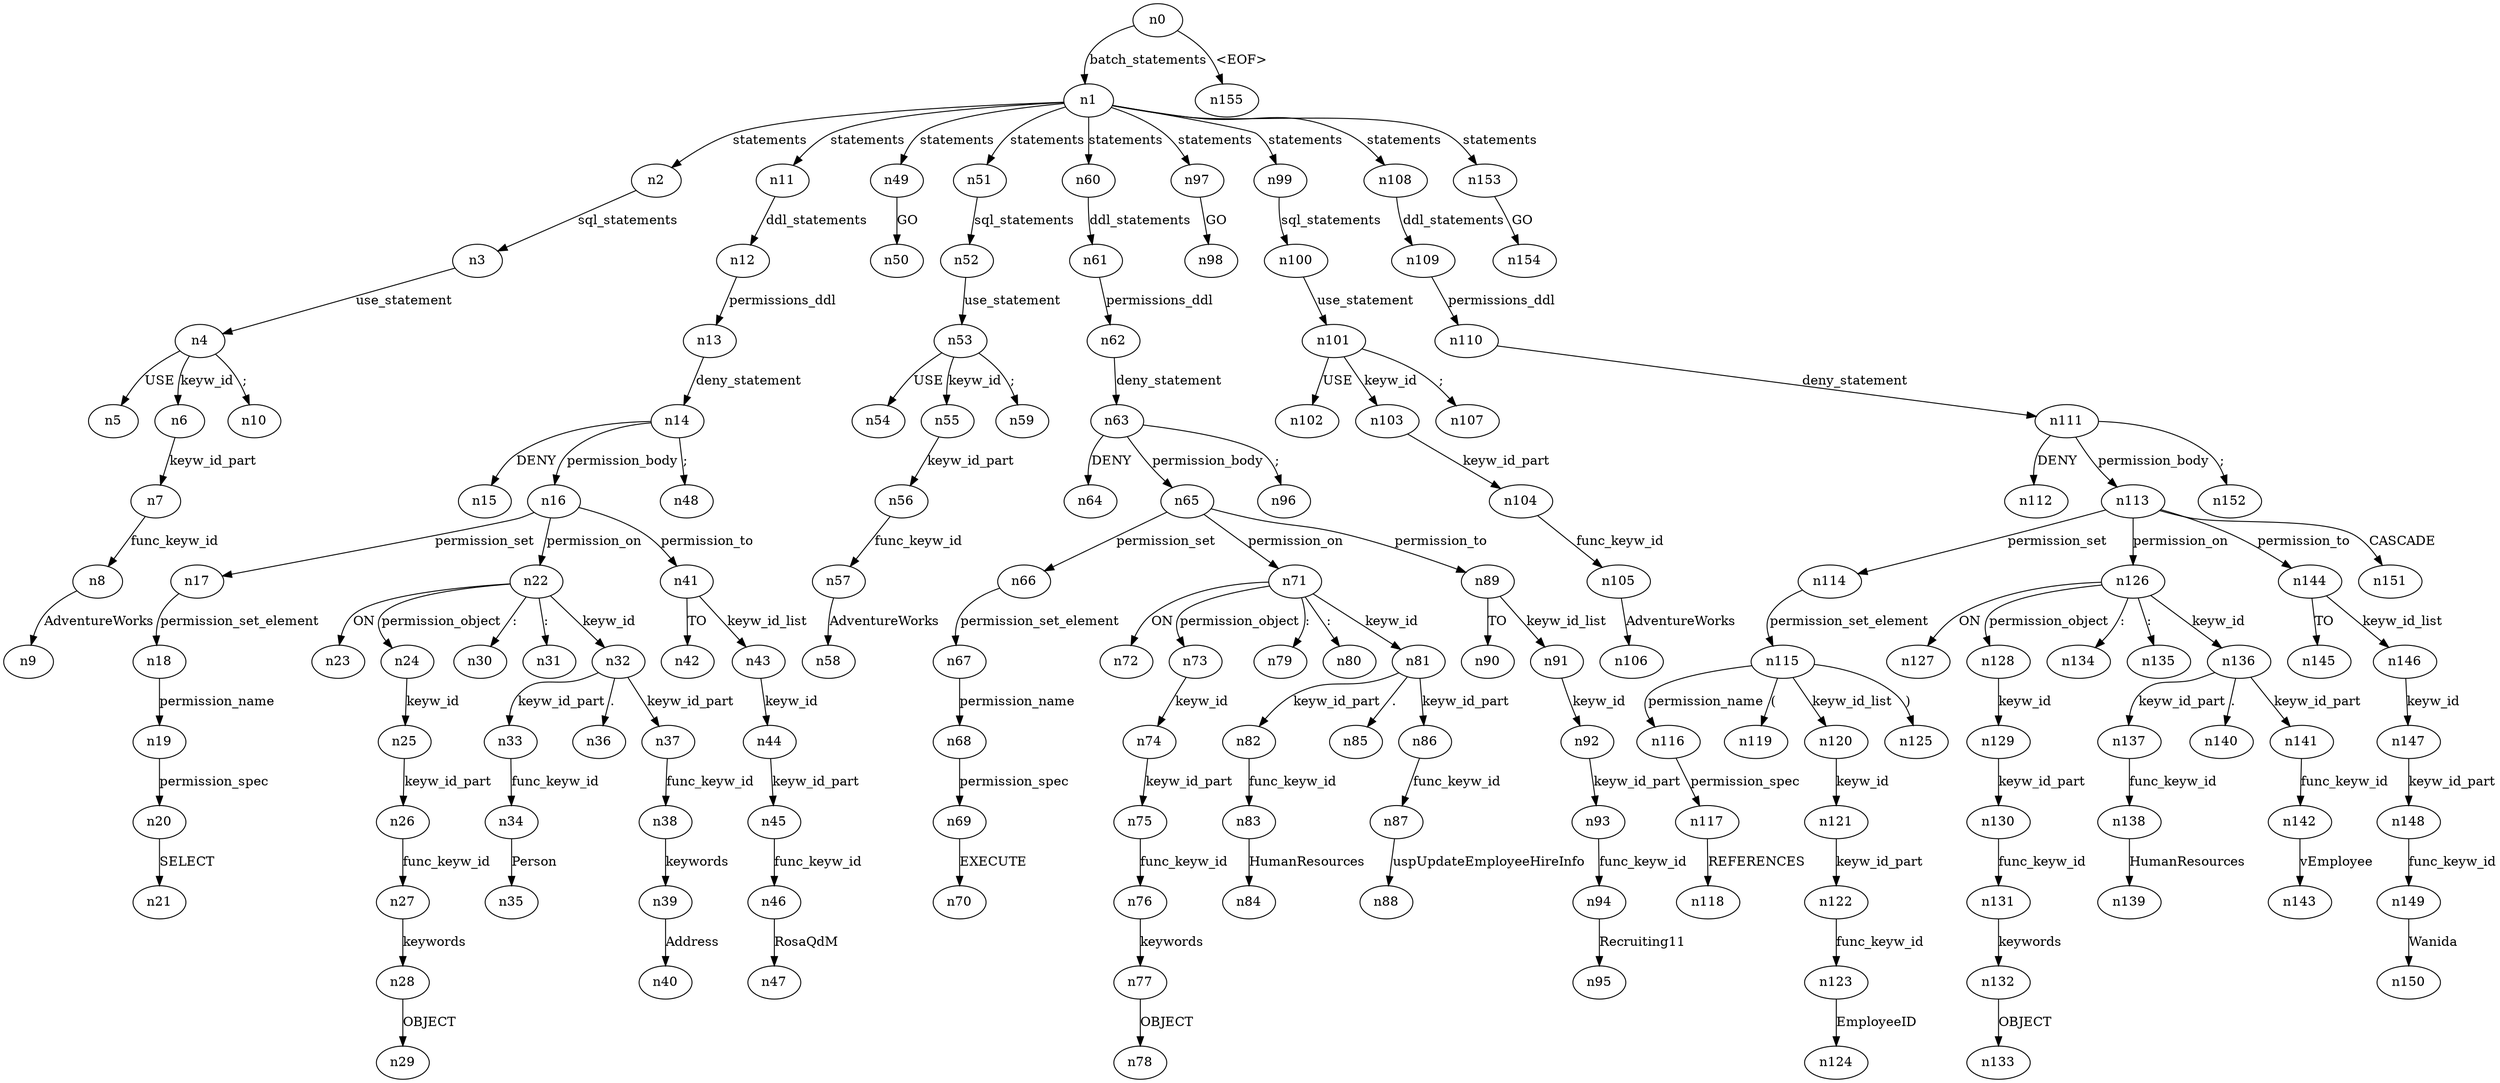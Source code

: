 digraph ParseTree {
  n0 -> n1 [label="batch_statements"];
  n1 -> n2 [label="statements"];
  n2 -> n3 [label="sql_statements"];
  n3 -> n4 [label="use_statement"];
  n4 -> n5 [label="USE"];
  n4 -> n6 [label="keyw_id"];
  n6 -> n7 [label="keyw_id_part"];
  n7 -> n8 [label="func_keyw_id"];
  n8 -> n9 [label="AdventureWorks"];
  n4 -> n10 [label=";"];
  n1 -> n11 [label="statements"];
  n11 -> n12 [label="ddl_statements"];
  n12 -> n13 [label="permissions_ddl"];
  n13 -> n14 [label="deny_statement"];
  n14 -> n15 [label="DENY"];
  n14 -> n16 [label="permission_body"];
  n16 -> n17 [label="permission_set"];
  n17 -> n18 [label="permission_set_element"];
  n18 -> n19 [label="permission_name"];
  n19 -> n20 [label="permission_spec"];
  n20 -> n21 [label="SELECT"];
  n16 -> n22 [label="permission_on"];
  n22 -> n23 [label="ON"];
  n22 -> n24 [label="permission_object"];
  n24 -> n25 [label="keyw_id"];
  n25 -> n26 [label="keyw_id_part"];
  n26 -> n27 [label="func_keyw_id"];
  n27 -> n28 [label="keywords"];
  n28 -> n29 [label="OBJECT"];
  n22 -> n30 [label=":"];
  n22 -> n31 [label=":"];
  n22 -> n32 [label="keyw_id"];
  n32 -> n33 [label="keyw_id_part"];
  n33 -> n34 [label="func_keyw_id"];
  n34 -> n35 [label="Person"];
  n32 -> n36 [label="."];
  n32 -> n37 [label="keyw_id_part"];
  n37 -> n38 [label="func_keyw_id"];
  n38 -> n39 [label="keywords"];
  n39 -> n40 [label="Address"];
  n16 -> n41 [label="permission_to"];
  n41 -> n42 [label="TO"];
  n41 -> n43 [label="keyw_id_list"];
  n43 -> n44 [label="keyw_id"];
  n44 -> n45 [label="keyw_id_part"];
  n45 -> n46 [label="func_keyw_id"];
  n46 -> n47 [label="RosaQdM"];
  n14 -> n48 [label=";"];
  n1 -> n49 [label="statements"];
  n49 -> n50 [label="GO"];
  n1 -> n51 [label="statements"];
  n51 -> n52 [label="sql_statements"];
  n52 -> n53 [label="use_statement"];
  n53 -> n54 [label="USE"];
  n53 -> n55 [label="keyw_id"];
  n55 -> n56 [label="keyw_id_part"];
  n56 -> n57 [label="func_keyw_id"];
  n57 -> n58 [label="AdventureWorks"];
  n53 -> n59 [label=";"];
  n1 -> n60 [label="statements"];
  n60 -> n61 [label="ddl_statements"];
  n61 -> n62 [label="permissions_ddl"];
  n62 -> n63 [label="deny_statement"];
  n63 -> n64 [label="DENY"];
  n63 -> n65 [label="permission_body"];
  n65 -> n66 [label="permission_set"];
  n66 -> n67 [label="permission_set_element"];
  n67 -> n68 [label="permission_name"];
  n68 -> n69 [label="permission_spec"];
  n69 -> n70 [label="EXECUTE"];
  n65 -> n71 [label="permission_on"];
  n71 -> n72 [label="ON"];
  n71 -> n73 [label="permission_object"];
  n73 -> n74 [label="keyw_id"];
  n74 -> n75 [label="keyw_id_part"];
  n75 -> n76 [label="func_keyw_id"];
  n76 -> n77 [label="keywords"];
  n77 -> n78 [label="OBJECT"];
  n71 -> n79 [label=":"];
  n71 -> n80 [label=":"];
  n71 -> n81 [label="keyw_id"];
  n81 -> n82 [label="keyw_id_part"];
  n82 -> n83 [label="func_keyw_id"];
  n83 -> n84 [label="HumanResources"];
  n81 -> n85 [label="."];
  n81 -> n86 [label="keyw_id_part"];
  n86 -> n87 [label="func_keyw_id"];
  n87 -> n88 [label="uspUpdateEmployeeHireInfo"];
  n65 -> n89 [label="permission_to"];
  n89 -> n90 [label="TO"];
  n89 -> n91 [label="keyw_id_list"];
  n91 -> n92 [label="keyw_id"];
  n92 -> n93 [label="keyw_id_part"];
  n93 -> n94 [label="func_keyw_id"];
  n94 -> n95 [label="Recruiting11"];
  n63 -> n96 [label=";"];
  n1 -> n97 [label="statements"];
  n97 -> n98 [label="GO"];
  n1 -> n99 [label="statements"];
  n99 -> n100 [label="sql_statements"];
  n100 -> n101 [label="use_statement"];
  n101 -> n102 [label="USE"];
  n101 -> n103 [label="keyw_id"];
  n103 -> n104 [label="keyw_id_part"];
  n104 -> n105 [label="func_keyw_id"];
  n105 -> n106 [label="AdventureWorks"];
  n101 -> n107 [label=";"];
  n1 -> n108 [label="statements"];
  n108 -> n109 [label="ddl_statements"];
  n109 -> n110 [label="permissions_ddl"];
  n110 -> n111 [label="deny_statement"];
  n111 -> n112 [label="DENY"];
  n111 -> n113 [label="permission_body"];
  n113 -> n114 [label="permission_set"];
  n114 -> n115 [label="permission_set_element"];
  n115 -> n116 [label="permission_name"];
  n116 -> n117 [label="permission_spec"];
  n117 -> n118 [label="REFERENCES"];
  n115 -> n119 [label="("];
  n115 -> n120 [label="keyw_id_list"];
  n120 -> n121 [label="keyw_id"];
  n121 -> n122 [label="keyw_id_part"];
  n122 -> n123 [label="func_keyw_id"];
  n123 -> n124 [label="EmployeeID"];
  n115 -> n125 [label=")"];
  n113 -> n126 [label="permission_on"];
  n126 -> n127 [label="ON"];
  n126 -> n128 [label="permission_object"];
  n128 -> n129 [label="keyw_id"];
  n129 -> n130 [label="keyw_id_part"];
  n130 -> n131 [label="func_keyw_id"];
  n131 -> n132 [label="keywords"];
  n132 -> n133 [label="OBJECT"];
  n126 -> n134 [label=":"];
  n126 -> n135 [label=":"];
  n126 -> n136 [label="keyw_id"];
  n136 -> n137 [label="keyw_id_part"];
  n137 -> n138 [label="func_keyw_id"];
  n138 -> n139 [label="HumanResources"];
  n136 -> n140 [label="."];
  n136 -> n141 [label="keyw_id_part"];
  n141 -> n142 [label="func_keyw_id"];
  n142 -> n143 [label="vEmployee"];
  n113 -> n144 [label="permission_to"];
  n144 -> n145 [label="TO"];
  n144 -> n146 [label="keyw_id_list"];
  n146 -> n147 [label="keyw_id"];
  n147 -> n148 [label="keyw_id_part"];
  n148 -> n149 [label="func_keyw_id"];
  n149 -> n150 [label="Wanida"];
  n113 -> n151 [label="CASCADE"];
  n111 -> n152 [label=";"];
  n1 -> n153 [label="statements"];
  n153 -> n154 [label="GO"];
  n0 -> n155 [label="<EOF>"];
}